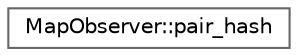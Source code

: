 digraph "Graphical Class Hierarchy"
{
 // LATEX_PDF_SIZE
  bgcolor="transparent";
  edge [fontname=Helvetica,fontsize=10,labelfontname=Helvetica,labelfontsize=10];
  node [fontname=Helvetica,fontsize=10,shape=box,height=0.2,width=0.4];
  rankdir="LR";
  Node0 [id="Node000000",label="MapObserver::pair_hash",height=0.2,width=0.4,color="grey40", fillcolor="white", style="filled",URL="$struct_map_observer_1_1pair__hash.html",tooltip=" "];
}
